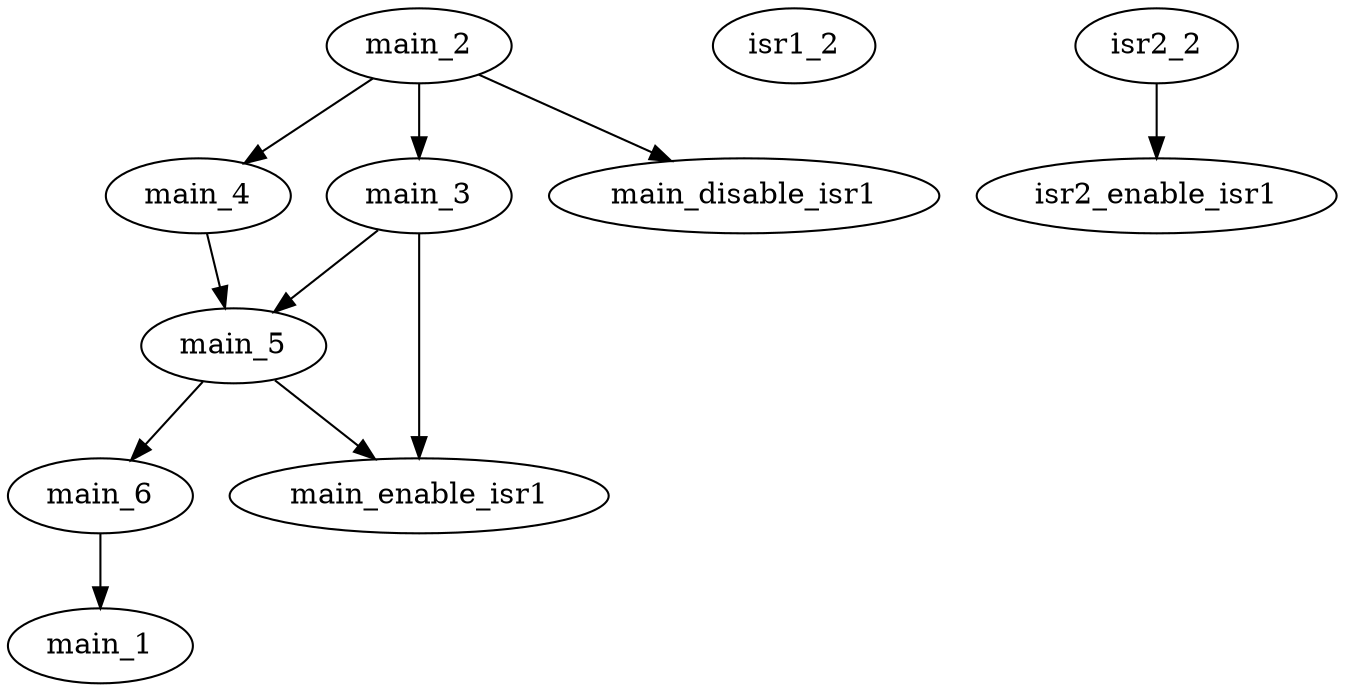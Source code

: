 digraph ICFG {
  "main_3" [label="main_3"];
  "main_4" [label="main_4"];
  "main_2" [label="main_2"];
  "main_5" [label="main_5"];
  "main_2" -> "main_3";
  "main_2" -> "main_4";
  "main_3" -> "main_5";
  "main_4" -> "main_5";
  "main_5" -> "main_6";
  "main_6" -> "main_1";
  "main_2" -> "main_disable_isr1";
  "main_3" -> "main_enable_isr1";
  "main_5" -> "main_enable_isr1";
  "isr1_2" [label="isr1_2"];
  "isr2_2" [label="isr2_2"];
  "isr2_2" -> "isr2_enable_isr1";
}
